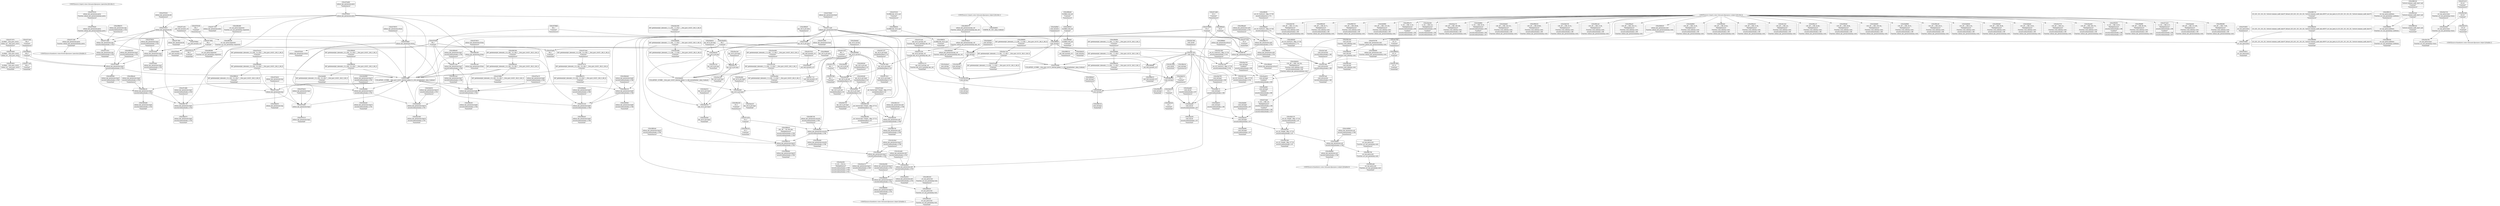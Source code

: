 digraph {
	CE0x3f8a2b0 [shape=record,shape=Mrecord,label="{CE0x3f8a2b0|selinux_key_permission:if.then}"]
	CE0x3f7a320 [shape=record,shape=Mrecord,label="{CE0x3f7a320|i32_5|*Constant*}"]
	"CONST[source:1(input),value:2(dynamic)][purpose:{object}][SrcIdx:1]"
	CE0x3fa7970 [shape=record,shape=Mrecord,label="{CE0x3fa7970|128:_i8*,_:_CRE_0,4_|*MultipleSource*|Function::cred_sid&Arg::cred::|security/selinux/hooks.c,196|Function::selinux_key_permission&Arg::cred::}"]
	CE0x3faa440 [shape=record,shape=Mrecord,label="{CE0x3faa440|128:_i8*,_:_CRE_168,176_|*MultipleSource*|Function::cred_sid&Arg::cred::|security/selinux/hooks.c,196|Function::selinux_key_permission&Arg::cred::}"]
	CE0x3f85090 [shape=record,shape=Mrecord,label="{CE0x3f85090|selinux_key_permission:tmp3|security/selinux/hooks.c,5783|*SummSink*}"]
	CE0x3f7bd90 [shape=record,shape=Mrecord,label="{CE0x3f7bd90|selinux_key_permission:entry|*SummSource*}"]
	CE0x3face20 [shape=record,shape=Mrecord,label="{CE0x3face20|key_ref_to_ptr:tmp2|*SummSink*}"]
	CE0x3f7c6a0 [shape=record,shape=Mrecord,label="{CE0x3f7c6a0|_ret_%struct.key*_%tmp5,_!dbg_!27715|include/linux/key.h,116|*SummSource*}"]
	CE0x3fc7710 [shape=record,shape=Mrecord,label="{CE0x3fc7710|_call_void_mcount()_#3|*SummSink*}"]
	CE0x3fabe30 [shape=record,shape=Mrecord,label="{CE0x3fabe30|key_ref_to_ptr:tmp}"]
	CE0x3fa06f0 [shape=record,shape=Mrecord,label="{CE0x3fa06f0|i64*_getelementptr_inbounds_(_6_x_i64_,_6_x_i64_*___llvm_gcov_ctr421,_i64_0,_i64_5)|*Constant*|*SummSink*}"]
	CE0x3f9e3c0 [shape=record,shape=Mrecord,label="{CE0x3f9e3c0|cred_sid:tmp2|*SummSource*}"]
	CE0x3fb0b90 [shape=record,shape=Mrecord,label="{CE0x3fb0b90|selinux_key_permission:cred|Function::selinux_key_permission&Arg::cred::|*SummSink*}"]
	CE0x3f98e80 [shape=record,shape=Mrecord,label="{CE0x3f98e80|key_ref_to_ptr:entry|*SummSink*}"]
	CE0x3f93f30 [shape=record,shape=Mrecord,label="{CE0x3f93f30|4:_i32,_:_CRE_16,20_|*MultipleSource*|security/selinux/hooks.c,196|*LoadInst*|security/selinux/hooks.c,196|security/selinux/hooks.c,197}"]
	CE0x3f79be0 [shape=record,shape=Mrecord,label="{CE0x3f79be0|selinux_key_permission:tmp3|security/selinux/hooks.c,5783}"]
	CE0x3f9f8e0 [shape=record,shape=Mrecord,label="{CE0x3f9f8e0|selinux_key_permission:retval.0|*SummSource*}"]
	CE0x3f713a0 [shape=record,shape=Mrecord,label="{CE0x3f713a0|selinux_key_permission:tmp7|security/selinux/hooks.c,5784}"]
	CE0x3fc7a70 [shape=record,shape=Mrecord,label="{CE0x3fc7a70|key_ref_to_ptr:tmp4|include/linux/key.h,116|*SummSource*}"]
	CE0x3fad3b0 [shape=record,shape=Mrecord,label="{CE0x3fad3b0|key_ref_to_ptr:tmp3|*SummSink*}"]
	CE0x3f7fc30 [shape=record,shape=Mrecord,label="{CE0x3f7fc30|GLOBAL:key_ref_to_ptr|*Constant*|*SummSource*}"]
	CE0x3fa76e0 [shape=record,shape=Mrecord,label="{CE0x3fa76e0|cred_sid:bb|*SummSink*}"]
	CE0x3fa6d90 [shape=record,shape=Mrecord,label="{CE0x3fa6d90|cred_sid:tmp6|security/selinux/hooks.c,197|*SummSink*}"]
	CE0x3f7f050 [shape=record,shape=Mrecord,label="{CE0x3f7f050|selinux_key_permission:entry}"]
	CE0x3fa7560 [shape=record,shape=Mrecord,label="{CE0x3fa7560|cred_sid:bb|*SummSource*}"]
	CE0x3f714d0 [shape=record,shape=Mrecord,label="{CE0x3f714d0|selinux_key_permission:cmp|security/selinux/hooks.c,5783}"]
	CE0x3f939b0 [shape=record,shape=Mrecord,label="{CE0x3f939b0|key_ref_to_ptr:bb}"]
	CE0x3f9d8f0 [shape=record,shape=Mrecord,label="{CE0x3f9d8f0|128:_i8*,_:_CRE_96,104_|*MultipleSource*|Function::cred_sid&Arg::cred::|security/selinux/hooks.c,196|Function::selinux_key_permission&Arg::cred::}"]
	CE0x3f95740 [shape=record,shape=Mrecord,label="{CE0x3f95740|selinux_key_permission:security|security/selinux/hooks.c,5789|*SummSource*}"]
	CE0x3fc7c20 [shape=record,shape=Mrecord,label="{CE0x3fc7c20|i64_-2|*Constant*}"]
	CE0x3fa6bf0 [shape=record,shape=Mrecord,label="{CE0x3fa6bf0|cred_sid:tmp6|security/selinux/hooks.c,197|*SummSource*}"]
	CE0x3f9f080 [shape=record,shape=Mrecord,label="{CE0x3f9f080|avc_has_perm:auditdata|Function::avc_has_perm&Arg::auditdata::}"]
	CE0x3f830e0 [shape=record,shape=Mrecord,label="{CE0x3f830e0|selinux_key_permission:key_ref|Function::selinux_key_permission&Arg::key_ref::|*SummSink*}"]
	CE0x3f9fa80 [shape=record,shape=Mrecord,label="{CE0x3f9fa80|selinux_key_permission:retval.0|*SummSink*}"]
	CE0x3f98cf0 [shape=record,shape=Mrecord,label="{CE0x3f98cf0|key_ref_to_ptr:entry|*SummSource*}"]
	CE0x3fa4360 [shape=record,shape=Mrecord,label="{CE0x3fa4360|selinux_key_permission:tmp12|security/selinux/hooks.c,5791|*SummSource*}"]
	CE0x3fc8b00 [shape=record,shape=Mrecord,label="{CE0x3fc8b00|VOIDTB_TE:_CE2:_elem_0:default:}"]
	CE0x3f83b00 [shape=record,shape=Mrecord,label="{CE0x3f83b00|i64*_getelementptr_inbounds_(_6_x_i64_,_6_x_i64_*___llvm_gcov_ctr421,_i64_0,_i64_0)|*Constant*}"]
	CE0x3f89dd0 [shape=record,shape=Mrecord,label="{CE0x3f89dd0|GLOBAL:cred_sid|*Constant*|*SummSink*}"]
	CE0x3fa3340 [shape=record,shape=Mrecord,label="{CE0x3fa3340|i16_43|*Constant*}"]
	CE0x3f7fd90 [shape=record,shape=Mrecord,label="{CE0x3f7fd90|key_ref_to_ptr:entry}"]
	CE0x3f84c30 [shape=record,shape=Mrecord,label="{CE0x3f84c30|selinux_key_permission:tmp4|security/selinux/hooks.c,5783}"]
	CE0x3fad310 [shape=record,shape=Mrecord,label="{CE0x3fad310|key_ref_to_ptr:tmp3|*SummSource*}"]
	CE0x3faa9b0 [shape=record,shape=Mrecord,label="{CE0x3faa9b0|cred_sid:tmp4|*LoadInst*|security/selinux/hooks.c,196|*SummSink*}"]
	CE0x3f969d0 [shape=record,shape=Mrecord,label="{CE0x3f969d0|_call_void_mcount()_#3}"]
	CE0x3f795b0 [shape=record,shape=Mrecord,label="{CE0x3f795b0|selinux_key_permission:tmp2|security/selinux/hooks.c,5783}"]
	CE0x3f76420 [shape=record,shape=Mrecord,label="{CE0x3f76420|selinux_key_permission:tmp|*SummSource*}"]
	CE0x5c9f020 [shape=record,shape=Mrecord,label="{CE0x5c9f020|GLOBAL:cred_sid|*Constant*}"]
	CE0x3fa4fc0 [shape=record,shape=Mrecord,label="{CE0x3fa4fc0|cred_sid:tmp1}"]
	CE0x3fa92f0 [shape=record,shape=Mrecord,label="{CE0x3fa92f0|cred_sid:tmp1|*SummSink*}"]
	CE0x3f7d830 [shape=record,shape=Mrecord,label="{CE0x3f7d830|avc_has_perm:entry|*SummSource*}"]
	CE0x386e150 [shape=record,shape=Mrecord,label="{CE0x386e150|selinux_key_permission:tmp8|security/selinux/hooks.c,5786}"]
	"CONST[source:0(mediator),value:2(dynamic)][purpose:{subject}][SnkIdx:0]"
	CE0x3fc7610 [shape=record,shape=Mrecord,label="{CE0x3fc7610|_call_void_mcount()_#3|*SummSource*}"]
	CE0x3fa42f0 [shape=record,shape=Mrecord,label="{CE0x3fa42f0|0:_i32,_:_CR_0,4_|*MultipleSource*|security/selinux/hooks.c,5789|security/selinux/hooks.c,5789|security/selinux/hooks.c,5791}"]
	CE0x3f79b30 [shape=record,shape=Mrecord,label="{CE0x3f79b30|selinux_key_permission:perm|Function::selinux_key_permission&Arg::perm::}"]
	CE0x3f77310 [shape=record,shape=Mrecord,label="{CE0x3f77310|selinux_key_permission:entry|*SummSink*}"]
	CE0x3f79d10 [shape=record,shape=Mrecord,label="{CE0x3f79d10|selinux_key_permission:key_ref|Function::selinux_key_permission&Arg::key_ref::}"]
	CE0x3f7cec0 [shape=record,shape=Mrecord,label="{CE0x3f7cec0|4:_i32,_:_CRE_8,12_|*MultipleSource*|security/selinux/hooks.c,196|*LoadInst*|security/selinux/hooks.c,196|security/selinux/hooks.c,197}"]
	CE0x3faa0a0 [shape=record,shape=Mrecord,label="{CE0x3faa0a0|128:_i8*,_:_CRE_152,160_|*MultipleSource*|Function::cred_sid&Arg::cred::|security/selinux/hooks.c,196|Function::selinux_key_permission&Arg::cred::}"]
	CE0x3f71e50 [shape=record,shape=Mrecord,label="{CE0x3f71e50|_call_void_mcount()_#3|*SummSource*}"]
	CE0x3f71ad0 [shape=record,shape=Mrecord,label="{CE0x3f71ad0|selinux_key_permission:if.end}"]
	CE0x3fa3750 [shape=record,shape=Mrecord,label="{CE0x3fa3750|avc_has_perm:tclass|Function::avc_has_perm&Arg::tclass::|*SummSource*}"]
	CE0x3fc7e30 [shape=record,shape=Mrecord,label="{CE0x3fc7e30|i64_-2|*Constant*|*SummSource*}"]
	CE0x3fa14b0 [shape=record,shape=Mrecord,label="{CE0x3fa14b0|_ret_i32_%retval.0,_!dbg_!27729|security/selinux/hooks.c,5792|*SummSource*}"]
	CE0x3f79240 [shape=record,shape=Mrecord,label="{CE0x3f79240|selinux_key_permission:return|*SummSink*}"]
	CE0x3f9d380 [shape=record,shape=Mrecord,label="{CE0x3f9d380|128:_i8*,_:_CRE_72,80_|*MultipleSource*|Function::cred_sid&Arg::cred::|security/selinux/hooks.c,196|Function::selinux_key_permission&Arg::cred::}"]
	CE0x3f7a170 [shape=record,shape=Mrecord,label="{CE0x3f7a170|key_ref_to_ptr:key_ref|Function::key_ref_to_ptr&Arg::key_ref::|*SummSink*}"]
	CE0x3f71630 [shape=record,shape=Mrecord,label="{CE0x3f71630|selinux_key_permission:tmp}"]
	CE0x3f80750 [shape=record,shape=Mrecord,label="{CE0x3f80750|i32_(i32,_i32,_i16,_i32,_%struct.common_audit_data*)*_bitcast_(i32_(i32,_i32,_i16,_i32,_%struct.common_audit_data.495*)*_avc_has_perm_to_i32_(i32,_i32,_i16,_i32,_%struct.common_audit_data*)*)|*Constant*|*SummSource*}"]
	CE0x3f78e20 [shape=record,shape=Mrecord,label="{CE0x3f78e20|selinux_key_permission:tmp1|*SummSource*}"]
	CE0x3f83070 [shape=record,shape=Mrecord,label="{CE0x3f83070|selinux_key_permission:key_ref|Function::selinux_key_permission&Arg::key_ref::|*SummSource*}"]
	CE0x3f79190 [shape=record,shape=Mrecord,label="{CE0x3f79190|i64_2|*Constant*|*SummSource*}"]
	CE0x3fac9b0 [shape=record,shape=Mrecord,label="{CE0x3fac9b0|i64*_getelementptr_inbounds_(_2_x_i64_,_2_x_i64_*___llvm_gcov_ctr422,_i64_0,_i64_1)|*Constant*|*SummSink*}"]
	CE0x3f7ee20 [shape=record,shape=Mrecord,label="{CE0x3f7ee20|i64*_getelementptr_inbounds_(_6_x_i64_,_6_x_i64_*___llvm_gcov_ctr421,_i64_0,_i64_0)|*Constant*|*SummSource*}"]
	CE0x3f72060 [shape=record,shape=Mrecord,label="{CE0x3f72060|selinux_key_permission:if.end|*SummSink*}"]
	CE0x3fa17a0 [shape=record,shape=Mrecord,label="{CE0x3fa17a0|i64*_getelementptr_inbounds_(_2_x_i64_,_2_x_i64_*___llvm_gcov_ctr131,_i64_0,_i64_0)|*Constant*}"]
	CE0x3fa6a50 [shape=record,shape=Mrecord,label="{CE0x3fa6a50|cred_sid:tmp6|security/selinux/hooks.c,197}"]
	CE0x3facd40 [shape=record,shape=Mrecord,label="{CE0x3facd40|key_ref_to_ptr:tmp2}"]
	CE0x3f861b0 [shape=record,shape=Mrecord,label="{CE0x3f861b0|%struct.common_audit_data*_null|*Constant*|*SummSink*}"]
	CE0x3f78c10 [shape=record,shape=Mrecord,label="{CE0x3f78c10|selinux_key_permission:bb}"]
	CE0x3faf9e0 [shape=record,shape=Mrecord,label="{CE0x3faf9e0|cred_sid:entry|*SummSource*}"]
	CE0x3f76dc0 [shape=record,shape=Mrecord,label="{CE0x3f76dc0|_call_void_mcount()_#3|*SummSink*}"]
	CE0x3f98f20 [shape=record,shape=Mrecord,label="{CE0x3f98f20|GLOBAL:key_ref_to_ptr|*Constant*|*SummSink*}"]
	CE0x3fa0960 [shape=record,shape=Mrecord,label="{CE0x3fa0960|selinux_key_permission:tmp13|security/selinux/hooks.c,5792}"]
	CE0x3fafa50 [shape=record,shape=Mrecord,label="{CE0x3fafa50|cred_sid:entry|*SummSink*}"]
	CE0x3f95f80 [shape=record,shape=Mrecord,label="{CE0x3f95f80|cred_sid:tmp3}"]
	"CONST[source:0(mediator),value:0(static)][purpose:{operation}][SnkIdx:3]"
	CE0x3f781c0 [shape=record,shape=Mrecord,label="{CE0x3f781c0|i64_2|*Constant*|*SummSink*}"]
	CE0x3f82e50 [shape=record,shape=Mrecord,label="{CE0x3f82e50|avc_has_perm:tsid|Function::avc_has_perm&Arg::tsid::|*SummSink*}"]
	CE0x3fa37f0 [shape=record,shape=Mrecord,label="{CE0x3fa37f0|avc_has_perm:tclass|Function::avc_has_perm&Arg::tclass::|*SummSink*}"]
	CE0x3fa4ba0 [shape=record,shape=Mrecord,label="{CE0x3fa4ba0|cred_sid:tmp|*SummSource*}"]
	CE0x3fa8ef0 [shape=record,shape=Mrecord,label="{CE0x3fa8ef0|cred_sid:tmp1|*SummSource*}"]
	CE0x3fa9760 [shape=record,shape=Mrecord,label="{CE0x3fa9760|128:_i8*,_:_CRE_112,120_|*MultipleSource*|Function::cred_sid&Arg::cred::|security/selinux/hooks.c,196|Function::selinux_key_permission&Arg::cred::}"]
	CE0x3fac800 [shape=record,shape=Mrecord,label="{CE0x3fac800|i64*_getelementptr_inbounds_(_2_x_i64_,_2_x_i64_*___llvm_gcov_ctr422,_i64_0,_i64_1)|*Constant*|*SummSource*}"]
	CE0x5c9f090 [shape=record,shape=Mrecord,label="{CE0x5c9f090|selinux_key_permission:call|security/selinux/hooks.c,5786|*SummSource*}"]
	CE0x3f9e350 [shape=record,shape=Mrecord,label="{CE0x3f9e350|cred_sid:tmp2}"]
	CE0x3f7d4a0 [shape=record,shape=Mrecord,label="{CE0x3f7d4a0|avc_has_perm:entry}"]
	CE0x3fa39a0 [shape=record,shape=Mrecord,label="{CE0x3fa39a0|selinux_key_permission:tmp11|security/selinux/hooks.c,5789|*SummSource*}"]
	CE0x3fa1440 [shape=record,shape=Mrecord,label="{CE0x3fa1440|_ret_i32_%retval.0,_!dbg_!27729|security/selinux/hooks.c,5792}"]
	CE0x3f9d1b0 [shape=record,shape=Mrecord,label="{CE0x3f9d1b0|128:_i8*,_:_CRE_64,72_|*MultipleSource*|Function::cred_sid&Arg::cred::|security/selinux/hooks.c,196|Function::selinux_key_permission&Arg::cred::}"]
	CE0x3fab3a0 [shape=record,shape=Mrecord,label="{CE0x3fab3a0|i32_1|*Constant*|*SummSink*}"]
	CE0x3fb5360 [shape=record,shape=Mrecord,label="{CE0x3fb5360|_ret_i32_%tmp6,_!dbg_!27716|security/selinux/hooks.c,197|*SummSink*}"]
	CE0x3f7ae90 [shape=record,shape=Mrecord,label="{CE0x3f7ae90|i64*_getelementptr_inbounds_(_2_x_i64_,_2_x_i64_*___llvm_gcov_ctr131,_i64_0,_i64_0)|*Constant*|*SummSink*}"]
	"CONST[source:0(mediator),value:2(dynamic)][purpose:{object}][SnkIdx:2]"
	CE0x3f7cda0 [shape=record,shape=Mrecord,label="{CE0x3f7cda0|4:_i32,_:_CRE_4,8_|*MultipleSource*|security/selinux/hooks.c,196|*LoadInst*|security/selinux/hooks.c,196|security/selinux/hooks.c,197}"]
	CE0x3f7c5a0 [shape=record,shape=Mrecord,label="{CE0x3f7c5a0|key_ref_to_ptr:key_ref|Function::key_ref_to_ptr&Arg::key_ref::|*SummSource*}"]
	CE0x3f7bce0 [shape=record,shape=Mrecord,label="{CE0x3f7bce0|selinux_key_permission:tmp1}"]
	CE0x5483e80 [shape=record,shape=Mrecord,label="{CE0x5483e80|selinux_key_permission:tmp4|security/selinux/hooks.c,5783|*SummSink*}"]
	CE0x3f985c0 [shape=record,shape=Mrecord,label="{CE0x3f985c0|i64*_getelementptr_inbounds_(_6_x_i64_,_6_x_i64_*___llvm_gcov_ctr421,_i64_0,_i64_0)|*Constant*|*SummSink*}"]
	CE0x3fb1da0 [shape=record,shape=Mrecord,label="{CE0x3fb1da0|cred_sid:cred|Function::cred_sid&Arg::cred::|*SummSink*}"]
	CE0x3f716e0 [shape=record,shape=Mrecord,label="{CE0x3f716e0|i64_0|*Constant*|*SummSource*}"]
	CE0x3f89f20 [shape=record,shape=Mrecord,label="{CE0x3f89f20|cred_sid:entry}"]
	CE0x3f82590 [shape=record,shape=Mrecord,label="{CE0x3f82590|i64*_getelementptr_inbounds_(_6_x_i64_,_6_x_i64_*___llvm_gcov_ctr421,_i64_0,_i64_3)|*Constant*|*SummSource*}"]
	CE0x3fa90b0 [shape=record,shape=Mrecord,label="{CE0x3fa90b0|i64*_getelementptr_inbounds_(_2_x_i64_,_2_x_i64_*___llvm_gcov_ctr131,_i64_0,_i64_1)|*Constant*}"]
	CE0x3f9f780 [shape=record,shape=Mrecord,label="{CE0x3f9f780|selinux_key_permission:retval.0}"]
	CE0x5ef0940 [shape=record,shape=Mrecord,label="{CE0x5ef0940|selinux_key_permission:tmp8|security/selinux/hooks.c,5786|*SummSink*}"]
	CE0x3f941f0 [shape=record,shape=Mrecord,label="{CE0x3f941f0|selinux_key_permission:tmp6|security/selinux/hooks.c,5784|*SummSink*}"]
	CE0x3fac1e0 [shape=record,shape=Mrecord,label="{CE0x3fac1e0|key_ref_to_ptr:tmp|*SummSink*}"]
	CE0x3fa9b30 [shape=record,shape=Mrecord,label="{CE0x3fa9b30|128:_i8*,_:_CRE_128,136_|*MultipleSource*|Function::cred_sid&Arg::cred::|security/selinux/hooks.c,196|Function::selinux_key_permission&Arg::cred::}"]
	CE0x3f77f00 [shape=record,shape=Mrecord,label="{CE0x3f77f00|selinux_key_permission:bb|*SummSink*}"]
	CE0x3f9d720 [shape=record,shape=Mrecord,label="{CE0x3f9d720|128:_i8*,_:_CRE_88,89_|*MultipleSource*|Function::cred_sid&Arg::cred::|security/selinux/hooks.c,196|Function::selinux_key_permission&Arg::cred::}"]
	CE0x5c9efb0 [shape=record,shape=Mrecord,label="{CE0x5c9efb0|selinux_key_permission:call|security/selinux/hooks.c,5786}"]
	CE0x3f9df40 [shape=record,shape=Mrecord,label="{CE0x3f9df40|i64*_getelementptr_inbounds_(_2_x_i64_,_2_x_i64_*___llvm_gcov_ctr131,_i64_0,_i64_1)|*Constant*|*SummSource*}"]
	CE0x3f9f2f0 [shape=record,shape=Mrecord,label="{CE0x3f9f2f0|_ret_i32_%retval.0,_!dbg_!27728|security/selinux/avc.c,775|*SummSource*}"]
	CE0x3f78690 [shape=record,shape=Mrecord,label="{CE0x3f78690|i32_0|*Constant*}"]
	CE0x3fa9960 [shape=record,shape=Mrecord,label="{CE0x3fa9960|128:_i8*,_:_CRE_120,128_|*MultipleSource*|Function::cred_sid&Arg::cred::|security/selinux/hooks.c,196|Function::selinux_key_permission&Arg::cred::}"]
	CE0x3f806b0 [shape=record,shape=Mrecord,label="{CE0x3f806b0|selinux_key_permission:tmp10|security/selinux/hooks.c,5789|*SummSink*}"]
	CE0x3f86d70 [shape=record,shape=Mrecord,label="{CE0x3f86d70|selinux_key_permission:cmp|security/selinux/hooks.c,5783|*SummSource*}"]
	CE0x3f93c70 [shape=record,shape=Mrecord,label="{CE0x3f93c70|4:_i32,_:_CRE_12,16_|*MultipleSource*|security/selinux/hooks.c,196|*LoadInst*|security/selinux/hooks.c,196|security/selinux/hooks.c,197}"]
	CE0x3f85020 [shape=record,shape=Mrecord,label="{CE0x3f85020|selinux_key_permission:tmp3|security/selinux/hooks.c,5783|*SummSource*}"]
	CE0x3fa7900 [shape=record,shape=Mrecord,label="{CE0x3fa7900|i32_22|*Constant*|*SummSource*}"]
	CE0x3f86300 [shape=record,shape=Mrecord,label="{CE0x3f86300|avc_has_perm:auditdata|Function::avc_has_perm&Arg::auditdata::|*SummSink*}"]
	CE0x3fab500 [shape=record,shape=Mrecord,label="{CE0x3fab500|4:_i32,_:_CRE_0,4_|*MultipleSource*|security/selinux/hooks.c,196|*LoadInst*|security/selinux/hooks.c,196|security/selinux/hooks.c,197}"]
	CE0x3faa7e0 [shape=record,shape=Mrecord,label="{CE0x3faa7e0|cred_sid:tmp4|*LoadInst*|security/selinux/hooks.c,196|*SummSource*}"]
	CE0x3fa3a70 [shape=record,shape=Mrecord,label="{CE0x3fa3a70|selinux_key_permission:tmp11|security/selinux/hooks.c,5789|*SummSink*}"]
	CE0x3f7ba70 [shape=record,shape=Mrecord,label="{CE0x3f7ba70|selinux_key_permission:tmp6|security/selinux/hooks.c,5784|*SummSource*}"]
	"CONST[source:0(mediator),value:2(dynamic)][purpose:{object}][SnkIdx:1]"
	CE0x3f78f80 [shape=record,shape=Mrecord,label="{CE0x3f78f80|COLLAPSED:_GCMRE___llvm_gcov_ctr421_internal_global_6_x_i64_zeroinitializer:_elem_0:default:}"]
	CE0x3f9e050 [shape=record,shape=Mrecord,label="{CE0x3f9e050|i64*_getelementptr_inbounds_(_2_x_i64_,_2_x_i64_*___llvm_gcov_ctr131,_i64_0,_i64_1)|*Constant*|*SummSink*}"]
	CE0x3f86140 [shape=record,shape=Mrecord,label="{CE0x3f86140|%struct.common_audit_data*_null|*Constant*|*SummSource*}"]
	CE0x3f964e0 [shape=record,shape=Mrecord,label="{CE0x3f964e0|i32_0|*Constant*}"]
	CE0x3faa270 [shape=record,shape=Mrecord,label="{CE0x3faa270|128:_i8*,_:_CRE_160,168_|*MultipleSource*|Function::cred_sid&Arg::cred::|security/selinux/hooks.c,196|Function::selinux_key_permission&Arg::cred::}"]
	CE0x3fa8170 [shape=record,shape=Mrecord,label="{CE0x3fa8170|cred_sid:tmp5|security/selinux/hooks.c,196}"]
	"CONST[source:1(input),value:2(dynamic)][purpose:{subject}][SrcIdx:3]"
	CE0x3fa4050 [shape=record,shape=Mrecord,label="{CE0x3fa4050|selinux_key_permission:sid2|security/selinux/hooks.c,5791|*SummSink*}"]
	CE0x3faa610 [shape=record,shape=Mrecord,label="{CE0x3faa610|cred_sid:tmp4|*LoadInst*|security/selinux/hooks.c,196}"]
	CE0x3fa7ba0 [shape=record,shape=Mrecord,label="{CE0x3fa7ba0|cred_sid:security|security/selinux/hooks.c,196|*SummSink*}"]
	CE0x3fc82e0 [shape=record,shape=Mrecord,label="{CE0x3fc82e0|key_ref_to_ptr:and|include/linux/key.h,116|*SummSource*}"]
	CE0x3fa15e0 [shape=record,shape=Mrecord,label="{CE0x3fa15e0|_ret_i32_%retval.0,_!dbg_!27729|security/selinux/hooks.c,5792|*SummSink*}"]
	CE0x3fa09d0 [shape=record,shape=Mrecord,label="{CE0x3fa09d0|selinux_key_permission:tmp13|security/selinux/hooks.c,5792|*SummSource*}"]
	CE0x3f842e0 [shape=record,shape=Mrecord,label="{CE0x3f842e0|i64*_getelementptr_inbounds_(_6_x_i64_,_6_x_i64_*___llvm_gcov_ctr421,_i64_0,_i64_3)|*Constant*}"]
	CE0x3fa0f10 [shape=record,shape=Mrecord,label="{CE0x3fa0f10|selinux_key_permission:tmp14|security/selinux/hooks.c,5792|*SummSource*}"]
	CE0x3f831a0 [shape=record,shape=Mrecord,label="{CE0x3f831a0|_ret_%struct.key*_%tmp5,_!dbg_!27715|include/linux/key.h,116}"]
	CE0x3f8bad0 [shape=record,shape=Mrecord,label="{CE0x3f8bad0|selinux_key_permission:call3|security/selinux/hooks.c,5791|*SummSource*}"]
	CE0x3f799d0 [shape=record,shape=Mrecord,label="{CE0x3f799d0|i64_1|*Constant*|*SummSource*}"]
	CE0x53512c0 [shape=record,shape=Mrecord,label="{CE0x53512c0|selinux_key_permission:tmp9|security/selinux/hooks.c,5786}"]
	CE0x3f805e0 [shape=record,shape=Mrecord,label="{CE0x3f805e0|selinux_key_permission:tmp10|security/selinux/hooks.c,5789|*SummSource*}"]
	CE0x3fb0c00 [shape=record,shape=Mrecord,label="{CE0x3fb0c00|cred_sid:cred|Function::cred_sid&Arg::cred::}"]
	CE0x3fc7b10 [shape=record,shape=Mrecord,label="{CE0x3fc7b10|key_ref_to_ptr:tmp4|include/linux/key.h,116|*SummSink*}"]
	CE0x3fc8240 [shape=record,shape=Mrecord,label="{CE0x3fc8240|key_ref_to_ptr:and|include/linux/key.h,116}"]
	CE0x3fa68b0 [shape=record,shape=Mrecord,label="{CE0x3fa68b0|4:_i32,_:_CRE_20,24_|*MultipleSource*|security/selinux/hooks.c,196|*LoadInst*|security/selinux/hooks.c,196|security/selinux/hooks.c,197}"]
	CE0x3fa3e80 [shape=record,shape=Mrecord,label="{CE0x3fa3e80|selinux_key_permission:sid2|security/selinux/hooks.c,5791|*SummSource*}"]
	CE0x3f82d20 [shape=record,shape=Mrecord,label="{CE0x3f82d20|avc_has_perm:tsid|Function::avc_has_perm&Arg::tsid::|*SummSource*}"]
	CE0x3fa9ed0 [shape=record,shape=Mrecord,label="{CE0x3fa9ed0|128:_i8*,_:_CRE_144,152_|*MultipleSource*|Function::cred_sid&Arg::cred::|security/selinux/hooks.c,196|Function::selinux_key_permission&Arg::cred::}"]
	CE0x3fa10d0 [shape=record,shape=Mrecord,label="{CE0x3fa10d0|selinux_key_permission:tmp14|security/selinux/hooks.c,5792|*SummSink*}"]
	CE0x3f94be0 [shape=record,shape=Mrecord,label="{CE0x3f94be0|selinux_key_permission:tmp9|security/selinux/hooks.c,5786|*SummSource*}"]
	CE0x386e0e0 [shape=record,shape=Mrecord,label="{CE0x386e0e0|selinux_key_permission:tmp8|security/selinux/hooks.c,5786|*SummSource*}"]
	CE0x3f9bce0 [shape=record,shape=Mrecord,label="{CE0x3f9bce0|selinux_key_permission:tmp4|security/selinux/hooks.c,5783|*SummSource*}"]
	CE0x3fa4f50 [shape=record,shape=Mrecord,label="{CE0x3fa4f50|i64_1|*Constant*}"]
	CE0x3f9d550 [shape=record,shape=Mrecord,label="{CE0x3f9d550|128:_i8*,_:_CRE_80,88_|*MultipleSource*|Function::cred_sid&Arg::cred::|security/selinux/hooks.c,196|Function::selinux_key_permission&Arg::cred::}"]
	CE0x3fa8700 [shape=record,shape=Mrecord,label="{CE0x3fa8700|128:_i8*,_:_CRE_20,24_|*MultipleSource*|Function::cred_sid&Arg::cred::|security/selinux/hooks.c,196|Function::selinux_key_permission&Arg::cred::}"]
	CE0x3f9f540 [shape=record,shape=Mrecord,label="{CE0x3f9f540|i64*_getelementptr_inbounds_(_6_x_i64_,_6_x_i64_*___llvm_gcov_ctr421,_i64_0,_i64_5)|*Constant*}"]
	CE0x3f9eee0 [shape=record,shape=Mrecord,label="{CE0x3f9eee0|_ret_i32_%retval.0,_!dbg_!27728|security/selinux/avc.c,775}"]
	CE0x3f8a920 [shape=record,shape=Mrecord,label="{CE0x3f8a920|selinux_key_permission:tmp|*SummSink*}"]
	CE0x3f8bd30 [shape=record,shape=Mrecord,label="{CE0x3f8bd30|i32_(i32,_i32,_i16,_i32,_%struct.common_audit_data*)*_bitcast_(i32_(i32,_i32,_i16,_i32,_%struct.common_audit_data.495*)*_avc_has_perm_to_i32_(i32,_i32,_i16,_i32,_%struct.common_audit_data*)*)|*Constant*}"]
	CE0x3f82a60 [shape=record,shape=Mrecord,label="{CE0x3f82a60|avc_has_perm:ssid|Function::avc_has_perm&Arg::ssid::|*SummSink*}"]
	CE0x3fa5460 [shape=record,shape=Mrecord,label="{CE0x3fa5460|i64*_getelementptr_inbounds_(_2_x_i64_,_2_x_i64_*___llvm_gcov_ctr422,_i64_0,_i64_0)|*Constant*|*SummSink*}"]
	CE0x3fac2e0 [shape=record,shape=Mrecord,label="{CE0x3fac2e0|key_ref_to_ptr:tmp1|*SummSource*}"]
	CE0x3f9aef0 [shape=record,shape=Mrecord,label="{CE0x3f9aef0|selinux_key_permission:tmp11|security/selinux/hooks.c,5789}"]
	CE0x3f9c5a0 [shape=record,shape=Mrecord,label="{CE0x3f9c5a0|128:_i8*,_:_CRE_32,36_|*MultipleSource*|Function::cred_sid&Arg::cred::|security/selinux/hooks.c,196|Function::selinux_key_permission&Arg::cred::}"]
	"CONST[source:1(input),value:2(dynamic)][purpose:{operation}][SrcIdx:2]"
	CE0x3f71580 [shape=record,shape=Mrecord,label="{CE0x3f71580|selinux_key_permission:perm|Function::selinux_key_permission&Arg::perm::|*SummSink*}"]
	CE0x3f983c0 [shape=record,shape=Mrecord,label="{CE0x3f983c0|200:_i8*,_:_CR_200,208_|*MultipleSource*|security/selinux/hooks.c,5788|security/selinux/hooks.c,5789}"]
	CE0x3fb0b20 [shape=record,shape=Mrecord,label="{CE0x3fb0b20|selinux_key_permission:cred|Function::selinux_key_permission&Arg::cred::|*SummSource*}"]
	CE0x3fad4c0 [shape=record,shape=Mrecord,label="{CE0x3fad4c0|_call_void_mcount()_#3}"]
	CE0x3f76f20 [shape=record,shape=Mrecord,label="{CE0x3f76f20|GLOBAL:__llvm_gcov_ctr421|Global_var:__llvm_gcov_ctr421|*SummSink*}"]
	CE0x3f8b890 [shape=record,shape=Mrecord,label="{CE0x3f8b890|selinux_key_permission:tmp12|security/selinux/hooks.c,5791|*SummSink*}"]
	CE0x3fa5300 [shape=record,shape=Mrecord,label="{CE0x3fa5300|i64*_getelementptr_inbounds_(_2_x_i64_,_2_x_i64_*___llvm_gcov_ctr422,_i64_0,_i64_0)|*Constant*|*SummSource*}"]
	CE0x3fad130 [shape=record,shape=Mrecord,label="{CE0x3fad130|key_ref_to_ptr:tmp3}"]
	CE0x3f80510 [shape=record,shape=Mrecord,label="{CE0x3f80510|selinux_key_permission:tmp10|security/selinux/hooks.c,5789}"]
	CE0x3fab1a0 [shape=record,shape=Mrecord,label="{CE0x3fab1a0|i32_1|*Constant*}"]
	CE0x3f9e430 [shape=record,shape=Mrecord,label="{CE0x3f9e430|cred_sid:tmp2|*SummSink*}"]
	CE0x3fb2fa0 [shape=record,shape=Mrecord,label="{CE0x3fb2fa0|_ret_i32_%tmp6,_!dbg_!27716|security/selinux/hooks.c,197}"]
	CE0x3f78a00 [shape=record,shape=Mrecord,label="{CE0x3f78a00|GLOBAL:__llvm_gcov_ctr421|Global_var:__llvm_gcov_ctr421}"]
	CE0x3f9dac0 [shape=record,shape=Mrecord,label="{CE0x3f9dac0|128:_i8*,_:_CRE_104,112_|*MultipleSource*|Function::cred_sid&Arg::cred::|security/selinux/hooks.c,196|Function::selinux_key_permission&Arg::cred::}"]
	CE0x3f96150 [shape=record,shape=Mrecord,label="{CE0x3f96150|cred_sid:tmp3|*SummSink*}"]
	CE0x3f85d90 [shape=record,shape=Mrecord,label="{CE0x3f85d90|avc_has_perm:requested|Function::avc_has_perm&Arg::requested::|*SummSource*}"]
	CE0x3f735e0 [shape=record,shape=Mrecord,label="{CE0x3f735e0|i64*_getelementptr_inbounds_(_6_x_i64_,_6_x_i64_*___llvm_gcov_ctr421,_i64_0,_i64_4)|*Constant*|*SummSource*}"]
	CE0x3f8bc00 [shape=record,shape=Mrecord,label="{CE0x3f8bc00|selinux_key_permission:call3|security/selinux/hooks.c,5791|*SummSink*}"]
	CE0x3fa0a40 [shape=record,shape=Mrecord,label="{CE0x3fa0a40|selinux_key_permission:tmp13|security/selinux/hooks.c,5792|*SummSink*}"]
	CE0x3f8a560 [shape=record,shape=Mrecord,label="{CE0x3f8a560|_ret_%struct.key*_%tmp5,_!dbg_!27715|include/linux/key.h,116|*SummSink*}"]
	CE0x386e070 [shape=record,shape=Mrecord,label="{CE0x386e070|i64*_getelementptr_inbounds_(_6_x_i64_,_6_x_i64_*___llvm_gcov_ctr421,_i64_0,_i64_4)|*Constant*|*SummSink*}"]
	CE0x3fb1d30 [shape=record,shape=Mrecord,label="{CE0x3fb1d30|cred_sid:cred|Function::cred_sid&Arg::cred::|*SummSource*}"]
	CE0x3fa6eb0 [shape=record,shape=Mrecord,label="{CE0x3fa6eb0|key_ref_to_ptr:bb|*SummSource*}"]
	CE0x3fac350 [shape=record,shape=Mrecord,label="{CE0x3fac350|key_ref_to_ptr:tmp1|*SummSink*}"]
	CE0x3fa8800 [shape=record,shape=Mrecord,label="{CE0x3fa8800|128:_i8*,_:_CRE_24,28_|*MultipleSource*|Function::cred_sid&Arg::cred::|security/selinux/hooks.c,196|Function::selinux_key_permission&Arg::cred::}"]
	CE0x3f914a0 [shape=record,shape=Mrecord,label="{CE0x3f914a0|selinux_key_permission:tmp7|security/selinux/hooks.c,5784|*SummSink*}"]
	CE0x3fabea0 [shape=record,shape=Mrecord,label="{CE0x3fabea0|COLLAPSED:_GCMRE___llvm_gcov_ctr422_internal_global_2_x_i64_zeroinitializer:_elem_0:default:}"]
	CE0x3fac540 [shape=record,shape=Mrecord,label="{CE0x3fac540|i64*_getelementptr_inbounds_(_2_x_i64_,_2_x_i64_*___llvm_gcov_ctr422,_i64_0,_i64_1)|*Constant*}"]
	CE0x3f78530 [shape=record,shape=Mrecord,label="{CE0x3f78530|selinux_key_permission:bb|*SummSource*}"]
	CE0x3fa73a0 [shape=record,shape=Mrecord,label="{CE0x3fa73a0|cred_sid:bb}"]
	CE0x3f9f120 [shape=record,shape=Mrecord,label="{CE0x3f9f120|avc_has_perm:auditdata|Function::avc_has_perm&Arg::auditdata::|*SummSource*}"]
	CE0x3f9c8a0 [shape=record,shape=Mrecord,label="{CE0x3f9c8a0|128:_i8*,_:_CRE_40,44_|*MultipleSource*|Function::cred_sid&Arg::cred::|security/selinux/hooks.c,196|Function::selinux_key_permission&Arg::cred::}"]
	CE0x3fa3470 [shape=record,shape=Mrecord,label="{CE0x3fa3470|i16_43|*Constant*|*SummSink*}"]
	CE0x3f9ce10 [shape=record,shape=Mrecord,label="{CE0x3f9ce10|128:_i8*,_:_CRE_52,56_|*MultipleSource*|Function::cred_sid&Arg::cred::|security/selinux/hooks.c,196|Function::selinux_key_permission&Arg::cred::}"]
	CE0x3faaae0 [shape=record,shape=Mrecord,label="{CE0x3faaae0|cred_sid:sid|security/selinux/hooks.c,197}"]
	CE0x3f7db10 [shape=record,shape=Mrecord,label="{CE0x3f7db10|avc_has_perm:entry|*SummSink*}"]
	CE0x3f74910 [shape=record,shape=Mrecord,label="{CE0x3f74910|selinux_key_permission:if.then|*SummSource*}"]
	CE0x3f7e510 [shape=record,shape=Mrecord,label="{CE0x3f7e510|i16_43|*Constant*|*SummSource*}"]
	CE0x3f77a40 [shape=record,shape=Mrecord,label="{CE0x3f77a40|i64_0|*Constant*|*SummSink*}"]
	CE0x3f71970 [shape=record,shape=Mrecord,label="{CE0x3f71970|GLOBAL:__llvm_gcov_ctr421|Global_var:__llvm_gcov_ctr421|*SummSource*}"]
	CE0x3f7b090 [shape=record,shape=Mrecord,label="{CE0x3f7b090|COLLAPSED:_GCMRE___llvm_gcov_ctr131_internal_global_2_x_i64_zeroinitializer:_elem_0:default:}"]
	CE0x3f8b460 [shape=record,shape=Mrecord,label="{CE0x3f8b460|selinux_key_permission:tmp12|security/selinux/hooks.c,5791}"]
	CE0x3fc8560 [shape=record,shape=Mrecord,label="{CE0x3fc8560|key_ref_to_ptr:tmp5|include/linux/key.h,116}"]
	CE0x3fb3120 [shape=record,shape=Mrecord,label="{CE0x3fb3120|_ret_i32_%tmp6,_!dbg_!27716|security/selinux/hooks.c,197|*SummSource*}"]
	CE0x3fa36e0 [shape=record,shape=Mrecord,label="{CE0x3fa36e0|avc_has_perm:tclass|Function::avc_has_perm&Arg::tclass::}"]
	CE0x3f7f980 [shape=record,shape=Mrecord,label="{CE0x3f7f980|i64*_getelementptr_inbounds_(_6_x_i64_,_6_x_i64_*___llvm_gcov_ctr421,_i64_0,_i64_3)|*Constant*|*SummSink*}"]
	CE0x3f9afc0 [shape=record,shape=Mrecord,label="{CE0x3f9afc0|i64_0|*Constant*}"]
	CE0x3fa7ec0 [shape=record,shape=Mrecord,label="{CE0x3fa7ec0|128:_i8*,_:_CRE_4,8_|*MultipleSource*|Function::cred_sid&Arg::cred::|security/selinux/hooks.c,196|Function::selinux_key_permission&Arg::cred::}"]
	CE0x3f9ca70 [shape=record,shape=Mrecord,label="{CE0x3f9ca70|128:_i8*,_:_CRE_44,48_|*MultipleSource*|Function::cred_sid&Arg::cred::|security/selinux/hooks.c,196|Function::selinux_key_permission&Arg::cred::}"]
	CE0x3f94ce0 [shape=record,shape=Mrecord,label="{CE0x3f94ce0|selinux_key_permission:tmp9|security/selinux/hooks.c,5786|*SummSink*}"]
	CE0x3fabb80 [shape=record,shape=Mrecord,label="{CE0x3fabb80|i64*_getelementptr_inbounds_(_2_x_i64_,_2_x_i64_*___llvm_gcov_ctr422,_i64_0,_i64_0)|*Constant*}"]
	CE0x3f8a070 [shape=record,shape=Mrecord,label="{CE0x3f8a070|selinux_key_permission:tmp5|security/selinux/hooks.c,5783|*SummSink*}"]
	CE0x3f84830 [shape=record,shape=Mrecord,label="{CE0x3f84830|GLOBAL:key_ref_to_ptr|*Constant*}"]
	CE0x3f8b570 [shape=record,shape=Mrecord,label="{CE0x3f8b570|selinux_key_permission:call3|security/selinux/hooks.c,5791}"]
	CE0x3f71b80 [shape=record,shape=Mrecord,label="{CE0x3f71b80|i32_0|*Constant*|*SummSource*}"]
	CE0x3f792f0 [shape=record,shape=Mrecord,label="{CE0x3f792f0|i64_1|*Constant*}"]
	CE0x3f77520 [shape=record,shape=Mrecord,label="{CE0x3f77520|i32_0|*Constant*|*SummSink*}"]
	CE0x3f79870 [shape=record,shape=Mrecord,label="{CE0x3f79870|selinux_key_permission:return|*SummSource*}"]
	CE0x3fc7fb0 [shape=record,shape=Mrecord,label="{CE0x3fc7fb0|i64_-2|*Constant*|*SummSink*}"]
	CE0x3f829c0 [shape=record,shape=Mrecord,label="{CE0x3f829c0|avc_has_perm:ssid|Function::avc_has_perm&Arg::ssid::|*SummSource*}"]
	CE0x3f96470 [shape=record,shape=Mrecord,label="{CE0x3f96470|_call_void_mcount()_#3|*SummSink*}"]
	CE0x3fb6700 [shape=record,shape=Mrecord,label="{CE0x3fb6700|selinux_key_permission:call1|security/selinux/hooks.c,5788|*SummSink*}"]
	CE0x3fb5510 [shape=record,shape=Mrecord,label="{CE0x3fb5510|selinux_key_permission:call1|security/selinux/hooks.c,5788|*SummSource*}"]
	CE0x3f76790 [shape=record,shape=Mrecord,label="{CE0x3f76790|selinux_key_permission:cred|Function::selinux_key_permission&Arg::cred::}"]
	CE0x3f9f360 [shape=record,shape=Mrecord,label="{CE0x3f9f360|_ret_i32_%retval.0,_!dbg_!27728|security/selinux/avc.c,775|*SummSink*}"]
	CE0x3fa79e0 [shape=record,shape=Mrecord,label="{CE0x3fa79e0|cred_sid:security|security/selinux/hooks.c,196}"]
	CE0x3f73570 [shape=record,shape=Mrecord,label="{CE0x3f73570|i64*_getelementptr_inbounds_(_6_x_i64_,_6_x_i64_*___llvm_gcov_ctr421,_i64_0,_i64_4)|*Constant*}"]
	CE0x3f85c80 [shape=record,shape=Mrecord,label="{CE0x3f85c80|avc_has_perm:requested|Function::avc_has_perm&Arg::requested::}"]
	CE0x3fc85d0 [shape=record,shape=Mrecord,label="{CE0x3fc85d0|key_ref_to_ptr:tmp5|include/linux/key.h,116|*SummSource*}"]
	CE0x3f7bef0 [shape=record,shape=Mrecord,label="{CE0x3f7bef0|i64_1|*Constant*|*SummSink*}"]
	CE0x3f9fd40 [shape=record,shape=Mrecord,label="{CE0x3f9fd40|i64*_getelementptr_inbounds_(_6_x_i64_,_6_x_i64_*___llvm_gcov_ctr421,_i64_0,_i64_5)|*Constant*|*SummSource*}"]
	CE0x3fa3d50 [shape=record,shape=Mrecord,label="{CE0x3fa3d50|selinux_key_permission:sid2|security/selinux/hooks.c,5791}"]
	CE0x3fa7ad0 [shape=record,shape=Mrecord,label="{CE0x3fa7ad0|cred_sid:security|security/selinux/hooks.c,196|*SummSource*}"]
	CE0x3f96210 [shape=record,shape=Mrecord,label="{CE0x3f96210|_call_void_mcount()_#3|*SummSource*}"]
	CE0x3f9a460 [shape=record,shape=Mrecord,label="{CE0x3f9a460|selinux_key_permission:security|security/selinux/hooks.c,5789|*SummSink*}"]
	CE0x3faae30 [shape=record,shape=Mrecord,label="{CE0x3faae30|cred_sid:sid|security/selinux/hooks.c,197|*SummSink*}"]
	CE0x3f960e0 [shape=record,shape=Mrecord,label="{CE0x3f960e0|cred_sid:tmp3|*SummSource*}"]
	CE0x3fab700 [shape=record,shape=Mrecord,label="{CE0x3fab700|cred_sid:tmp5|security/selinux/hooks.c,196|*SummSource*}"]
	CE0x3fc8040 [shape=record,shape=Mrecord,label="{CE0x3fc8040|key_ref_to_ptr:and|include/linux/key.h,116|*SummSink*}"]
	CE0x3f71810 [shape=record,shape=Mrecord,label="{CE0x3f71810|selinux_key_permission:cmp|security/selinux/hooks.c,5783|*SummSink*}"]
	CE0x3f85f00 [shape=record,shape=Mrecord,label="{CE0x3f85f00|avc_has_perm:requested|Function::avc_has_perm&Arg::requested::|*SummSink*}"]
	CE0x3f9cfe0 [shape=record,shape=Mrecord,label="{CE0x3f9cfe0|128:_i8*,_:_CRE_56,64_|*MultipleSource*|Function::cred_sid&Arg::cred::|security/selinux/hooks.c,196|Function::selinux_key_permission&Arg::cred::}"]
	CE0x3fa7800 [shape=record,shape=Mrecord,label="{CE0x3fa7800|i32_22|*Constant*|*SummSink*}"]
	CE0x3fc8750 [shape=record,shape=Mrecord,label="{CE0x3fc8750|key_ref_to_ptr:tmp5|include/linux/key.h,116|*SummSink*}"]
	CE0x3f7ba00 [shape=record,shape=Mrecord,label="{CE0x3f7ba00|selinux_key_permission:tmp6|security/selinux/hooks.c,5784}"]
	CE0x3fa9d00 [shape=record,shape=Mrecord,label="{CE0x3fa9d00|128:_i8*,_:_CRE_136,144_|*MultipleSource*|Function::cred_sid&Arg::cred::|security/selinux/hooks.c,196|Function::selinux_key_permission&Arg::cred::}"]
	CE0x3f9a2c0 [shape=record,shape=Mrecord,label="{CE0x3f9a2c0|i32_5|*Constant*|*SummSink*}"]
	CE0x3f9e6b0 [shape=record,shape=Mrecord,label="{CE0x3f9e6b0|selinux_key_permission:call|security/selinux/hooks.c,5786|*SummSink*}"]
	CE0x3f80e00 [shape=record,shape=Mrecord,label="{CE0x3f80e00|selinux_key_permission:tmp7|security/selinux/hooks.c,5784|*SummSource*}"]
	CE0x3f766e0 [shape=record,shape=Mrecord,label="{CE0x3f766e0|selinux_key_permission:if.end|*SummSource*}"]
	CE0x3faab80 [shape=record,shape=Mrecord,label="{CE0x3faab80|cred_sid:sid|security/selinux/hooks.c,197|*SummSource*}"]
	CE0x3f82b20 [shape=record,shape=Mrecord,label="{CE0x3f82b20|avc_has_perm:tsid|Function::avc_has_perm&Arg::tsid::}"]
	CE0x3f79920 [shape=record,shape=Mrecord,label="{CE0x3f79920|selinux_key_permission:tmp2|security/selinux/hooks.c,5783|*SummSource*}"]
	CE0x3fa4df0 [shape=record,shape=Mrecord,label="{CE0x3fa4df0|cred_sid:tmp|*SummSink*}"]
	CE0x3f81ae0 [shape=record,shape=Mrecord,label="{CE0x3f81ae0|selinux_key_permission:if.then|*SummSink*}"]
	CE0x3f96f00 [shape=record,shape=Mrecord,label="{CE0x3f96f00|i64*_getelementptr_inbounds_(_2_x_i64_,_2_x_i64_*___llvm_gcov_ctr131,_i64_0,_i64_0)|*Constant*|*SummSource*}"]
	CE0x3fa35e0 [shape=record,shape=Mrecord,label="{CE0x3fa35e0|%struct.common_audit_data*_null|*Constant*}"]
	CE0x3fa8960 [shape=record,shape=Mrecord,label="{CE0x3fa8960|128:_i8*,_:_CRE_28,32_|*MultipleSource*|Function::cred_sid&Arg::cred::|security/selinux/hooks.c,196|Function::selinux_key_permission&Arg::cred::}"]
	CE0x3f80880 [shape=record,shape=Mrecord,label="{CE0x3f80880|i32_(i32,_i32,_i16,_i32,_%struct.common_audit_data*)*_bitcast_(i32_(i32,_i32,_i16,_i32,_%struct.common_audit_data.495*)*_avc_has_perm_to_i32_(i32,_i32,_i16,_i32,_%struct.common_audit_data*)*)|*Constant*|*SummSink*}"]
	CE0x3f9cc40 [shape=record,shape=Mrecord,label="{CE0x3f9cc40|128:_i8*,_:_CRE_48,52_|*MultipleSource*|Function::cred_sid&Arg::cred::|security/selinux/hooks.c,196|Function::selinux_key_permission&Arg::cred::}"]
	CE0x3fac270 [shape=record,shape=Mrecord,label="{CE0x3fac270|key_ref_to_ptr:tmp1}"]
	CE0x3fa8040 [shape=record,shape=Mrecord,label="{CE0x3fa8040|128:_i8*,_:_CRE_8,16_|*MultipleSource*|Function::cred_sid&Arg::cred::|security/selinux/hooks.c,196|Function::selinux_key_permission&Arg::cred::}"]
	CE0x3f9c6d0 [shape=record,shape=Mrecord,label="{CE0x3f9c6d0|128:_i8*,_:_CRE_36,40_|*MultipleSource*|Function::cred_sid&Arg::cred::|security/selinux/hooks.c,196|Function::selinux_key_permission&Arg::cred::}"]
	CE0x3f77900 [shape=record,shape=Mrecord,label="{CE0x3f77900|i64_2|*Constant*}"]
	CE0x3f7bfa0 [shape=record,shape=Mrecord,label="{CE0x3f7bfa0|selinux_key_permission:tmp2|security/selinux/hooks.c,5783|*SummSink*}"]
	CE0x3f9a330 [shape=record,shape=Mrecord,label="{CE0x3f9a330|i32_5|*Constant*|*SummSource*}"]
	CE0x3fa0ea0 [shape=record,shape=Mrecord,label="{CE0x3fa0ea0|selinux_key_permission:tmp14|security/selinux/hooks.c,5792}"]
	CE0x3f96920 [shape=record,shape=Mrecord,label="{CE0x3f96920|i32_22|*Constant*}"]
	CE0x3f7c530 [shape=record,shape=Mrecord,label="{CE0x3f7c530|key_ref_to_ptr:key_ref|Function::key_ref_to_ptr&Arg::key_ref::}"]
	CE0x3fa5090 [shape=record,shape=Mrecord,label="{CE0x3fa5090|cred_sid:tmp}"]
	CE0x3fabaf0 [shape=record,shape=Mrecord,label="{CE0x3fabaf0|key_ref_to_ptr:bb|*SummSink*}"]
	CE0x3f78110 [shape=record,shape=Mrecord,label="{CE0x3f78110|selinux_key_permission:tmp1|*SummSink*}"]
	CE0x3f92730 [shape=record,shape=Mrecord,label="{CE0x3f92730|selinux_key_permission:tmp5|security/selinux/hooks.c,5783}"]
	CE0x3f76bb0 [shape=record,shape=Mrecord,label="{CE0x3f76bb0|selinux_key_permission:return}"]
	CE0x3f89e40 [shape=record,shape=Mrecord,label="{CE0x3f89e40|GLOBAL:cred_sid|*Constant*|*SummSource*}"]
	CE0x3facdb0 [shape=record,shape=Mrecord,label="{CE0x3facdb0|key_ref_to_ptr:tmp2|*SummSource*}"]
	CE0x3f9a4d0 [shape=record,shape=Mrecord,label="{CE0x3f9a4d0|selinux_key_permission:security|security/selinux/hooks.c,5789}"]
	CE0x3fabf10 [shape=record,shape=Mrecord,label="{CE0x3fabf10|key_ref_to_ptr:tmp|*SummSource*}"]
	CE0x3fab310 [shape=record,shape=Mrecord,label="{CE0x3fab310|i32_1|*Constant*|*SummSource*}"]
	CE0x3fb41f0 [shape=record,shape=Mrecord,label="{CE0x3fb41f0|selinux_key_permission:call1|security/selinux/hooks.c,5788}"]
	CE0x3f788a0 [shape=record,shape=Mrecord,label="{CE0x3f788a0|_call_void_mcount()_#3}"]
	CE0x3f78320 [shape=record,shape=Mrecord,label="{CE0x3f78320|selinux_key_permission:perm|Function::selinux_key_permission&Arg::perm::|*SummSource*}"]
	CE0x3fa84a0 [shape=record,shape=Mrecord,label="{CE0x3fa84a0|128:_i8*,_:_CRE_16,20_|*MultipleSource*|Function::cred_sid&Arg::cred::|security/selinux/hooks.c,196|Function::selinux_key_permission&Arg::cred::}"]
	CE0x3f82790 [shape=record,shape=Mrecord,label="{CE0x3f82790|avc_has_perm:ssid|Function::avc_has_perm&Arg::ssid::}"]
	CE0x3f7c880 [shape=record,shape=Mrecord,label="{CE0x3f7c880|selinux_key_permission:tmp5|security/selinux/hooks.c,5783|*SummSource*}"]
	CE0x3fab810 [shape=record,shape=Mrecord,label="{CE0x3fab810|cred_sid:tmp5|security/selinux/hooks.c,196|*SummSink*}"]
	CE0x3fc7800 [shape=record,shape=Mrecord,label="{CE0x3fc7800|key_ref_to_ptr:tmp4|include/linux/key.h,116}"]
	CE0x3fa7900 -> CE0x3f96920
	CE0x3f95f80 -> CE0x3f7b090
	CE0x3f795b0 -> CE0x3f7bfa0
	CE0x3f78c10 -> CE0x3f788a0
	CE0x3fb0c00 -> CE0x3fb1da0
	"CONST[source:1(input),value:2(dynamic)][purpose:{operation}][SrcIdx:2]" -> CE0x3f78320
	CE0x3fa0960 -> CE0x3fa0ea0
	CE0x3f71b80 -> CE0x3f964e0
	CE0x3f89f20 -> CE0x3f7b090
	"CONST[source:1(input),value:2(dynamic)][purpose:{subject}][SrcIdx:3]" -> CE0x3fa9d00
	CE0x3f9df40 -> CE0x3fa90b0
	CE0x3f939b0 -> CE0x3facd40
	CE0x3fa4f50 -> CE0x3fad130
	CE0x3f92730 -> CE0x3f78f80
	CE0x3f78c10 -> CE0x3f79be0
	CE0x3fa73a0 -> CE0x3fa79e0
	CE0x3f842e0 -> CE0x3f78f80
	CE0x3f71ad0 -> CE0x3f7d4a0
	CE0x3f80510 -> CE0x3f9aef0
	CE0x3f86140 -> CE0x3fa35e0
	CE0x3f9aef0 -> CE0x3fa3a70
	CE0x3fa4360 -> CE0x3f8b460
	CE0x3f71ad0 -> CE0x3f89f20
	CE0x3f78f80 -> CE0x3fa0960
	CE0x3faaae0 -> CE0x3faae30
	CE0x3fb5510 -> CE0x3fb41f0
	CE0x3f92730 -> CE0x3f8a070
	CE0x3f8a2b0 -> CE0x3f81ae0
	CE0x3f7bd90 -> CE0x3f7f050
	CE0x3f792f0 -> CE0x53512c0
	"CONST[source:1(input),value:2(dynamic)][purpose:{subject}][SrcIdx:3]" -> CE0x3fa9ed0
	CE0x3fa90b0 -> CE0x3f9e350
	CE0x3f82b20 -> CE0x3f82e50
	"CONST[source:1(input),value:2(dynamic)][purpose:{subject}][SrcIdx:3]" -> CE0x3fa7ec0
	CE0x3fa09d0 -> CE0x3fa0960
	CE0x3fa4fc0 -> CE0x3f7b090
	CE0x3f71580 -> "CONST[source:0(mediator),value:0(static)][purpose:{operation}][SnkIdx:3]"
	CE0x3fa4f50 -> CE0x3f7bef0
	"CONST[source:1(input),value:2(dynamic)][purpose:{subject}][SrcIdx:3]" -> CE0x3fa8040
	CE0x3f80510 -> CE0x3f806b0
	CE0x3f76bb0 -> CE0x3fa1440
	"CONST[source:1(input),value:2(dynamic)][purpose:{subject}][SrcIdx:3]" -> CE0x3fa68b0
	CE0x3f78690 -> CE0x3f77520
	CE0x3fa1440 -> CE0x3fa15e0
	"CONST[source:1(input),value:2(dynamic)][purpose:{subject}][SrcIdx:3]" -> CE0x3fa9b30
	CE0x3fab1a0 -> CE0x3faaae0
	CE0x3f8b890 -> "CONST[source:0(mediator),value:2(dynamic)][purpose:{object}][SnkIdx:1]"
	CE0x3fa0ea0 -> CE0x3fa10d0
	CE0x3f7c880 -> CE0x3f92730
	CE0x3facd40 -> CE0x3fad130
	CE0x3f78690 -> CE0x3f9f780
	CE0x3f9afc0 -> CE0x3f77a40
	CE0x3fabea0 -> CE0x3facd40
	CE0x3fa3340 -> CE0x3fa36e0
	CE0x3f9a330 -> CE0x3f7a320
	CE0x3f78690 -> CE0x3f714d0
	CE0x3f792f0 -> CE0x3f795b0
	CE0x3f76bb0 -> CE0x3fa0ea0
	CE0x3f714d0 -> CE0x3f795b0
	CE0x3f78f80 -> CE0x3f84c30
	"CONST[source:1(input),value:2(dynamic)][purpose:{subject}][SrcIdx:3]" -> CE0x3f93c70
	CE0x3fa35e0 -> CE0x3f9f080
	CE0x3f96f00 -> CE0x3fa17a0
	CE0x3f71ad0 -> CE0x3f80510
	CE0x3fc82e0 -> CE0x3fc8240
	CE0x3f78c10 -> CE0x3f795b0
	CE0x3f792f0 -> CE0x3f7bef0
	CE0x3fa73a0 -> CE0x3fa6a50
	CE0x3f79be0 -> CE0x3f85090
	CE0x3fac2e0 -> CE0x3fac270
	CE0x3fc8240 -> CE0x3fc8560
	CE0x3f73570 -> CE0x386e150
	CE0x3fb2fa0 -> CE0x3fb5360
	CE0x3fa3d50 -> CE0x3f8b460
	"CONST[source:1(input),value:2(dynamic)][purpose:{subject}][SrcIdx:3]" -> CE0x3f9c8a0
	CE0x3f79190 -> CE0x3f77900
	CE0x3f9e350 -> CE0x3f9e430
	CE0x3fa73a0 -> CE0x3faa610
	CE0x3fa3340 -> CE0x3fa3470
	"CONST[source:1(input),value:2(dynamic)][purpose:{subject}][SrcIdx:3]" -> CE0x3fa8700
	CE0x3f7ba70 -> CE0x3f7ba00
	CE0x3fc85d0 -> CE0x3fc8560
	CE0x3f795b0 -> CE0x3f79be0
	CE0x3f71ad0 -> CE0x3f7fd90
	CE0x3fac800 -> CE0x3fac540
	CE0x3f84c30 -> CE0x5483e80
	CE0x3f84830 -> CE0x3f7fd90
	CE0x3fab310 -> CE0x3fab1a0
	"CONST[source:1(input),value:2(dynamic)][purpose:{subject}][SrcIdx:3]" -> CE0x3f9d720
	CE0x3f85020 -> CE0x3f79be0
	CE0x3f79b30 -> CE0x3f71580
	CE0x3f7d830 -> CE0x3f7d4a0
	CE0x3f89f20 -> CE0x3fa73a0
	CE0x3faa610 -> CE0x3fa8170
	"CONST[source:1(input),value:2(dynamic)][purpose:{subject}][SrcIdx:3]" -> CE0x3f9d550
	CE0x3f80e00 -> CE0x3f713a0
	"CONST[source:1(input),value:2(dynamic)][purpose:{object}][SrcIdx:1]" -> CE0x3f83070
	CE0x3fa90b0 -> CE0x3f9e050
	CE0x3f85d90 -> CE0x3f85c80
	CE0x3f71630 -> CE0x3f7bce0
	CE0x3fb41f0 -> CE0x3f9a4d0
	CE0x3f71ad0 -> CE0x386e150
	CE0x3f98cf0 -> CE0x3f7fd90
	CE0x3faaae0 -> CE0x3fa6a50
	CE0x3f7f050 -> CE0x3f78c10
	CE0x3f7c5a0 -> CE0x3f7c530
	CE0x3fa5090 -> CE0x3fa4fc0
	CE0x3fa7ad0 -> CE0x3fa79e0
	CE0x3fb3120 -> CE0x3fb2fa0
	CE0x3faab80 -> CE0x3faaae0
	CE0x3f831a0 -> CE0x3f8a560
	CE0x3f7cda0 -> CE0x3fa6a50
	CE0x3f713a0 -> CE0x3f914a0
	CE0x3f8bd30 -> CE0x3f80880
	CE0x3f78530 -> CE0x3f78c10
	CE0x3f7c530 -> CE0x3fc7800
	CE0x3f78320 -> CE0x3f79b30
	CE0x3fa3750 -> CE0x3fa36e0
	CE0x3f85c80 -> CE0x3f85f00
	CE0x3f71ad0 -> CE0x53512c0
	CE0x3f9e6b0 -> "CONST[source:0(mediator),value:2(dynamic)][purpose:{subject}][SnkIdx:0]"
	CE0x3facdb0 -> CE0x3facd40
	CE0x3fc8560 -> CE0x3fc8750
	CE0x3f71970 -> CE0x3f78a00
	CE0x3f78c10 -> CE0x3f714d0
	CE0x3f792f0 -> CE0x3f92730
	CE0x3f805e0 -> CE0x3f80510
	CE0x386e150 -> CE0x5ef0940
	CE0x3f95f80 -> CE0x3f96150
	CE0x3fac540 -> CE0x3fac9b0
	CE0x3f7b090 -> CE0x3fa5090
	CE0x3fa17a0 -> CE0x3f7b090
	CE0x3f939b0 -> CE0x3fc8560
	CE0x3f8b460 -> CE0x3f82b20
	CE0x3f9f8e0 -> CE0x3f9f780
	CE0x3f89f20 -> CE0x3fafa50
	"CONST[source:1(input),value:2(dynamic)][purpose:{subject}][SrcIdx:3]" -> CE0x3faa0a0
	CE0x3f9e3c0 -> CE0x3f9e350
	CE0x3f71e50 -> CE0x3f788a0
	"CONST[source:1(input),value:2(dynamic)][purpose:{subject}][SrcIdx:3]" -> CE0x3fa84a0
	CE0x3f71b80 -> CE0x3f78690
	CE0x3fa73a0 -> CE0x3f7b090
	CE0x3f964e0 -> CE0x3fa79e0
	CE0x3fa3e80 -> CE0x3fa3d50
	CE0x3fa6a50 -> CE0x3fb2fa0
	CE0x3fa4f50 -> CE0x3fac270
	CE0x3f9bce0 -> CE0x3f84c30
	CE0x3fa6eb0 -> CE0x3f939b0
	CE0x3f83b00 -> CE0x3f78f80
	CE0x3fa73a0 -> CE0x3fa8170
	CE0x3f939b0 -> CE0x3fc8240
	CE0x3fa4f50 -> CE0x3f95f80
	CE0x3f9afc0 -> CE0x3f79be0
	CE0x3f9f080 -> CE0x3f86300
	CE0x3fc7800 -> CE0x3fc8240
	CE0x3f792f0 -> CE0x3fa0ea0
	CE0x3f7fd90 -> CE0x3fac270
	CE0x3f96920 -> CE0x3fa7800
	CE0x3fabe30 -> CE0x3fac1e0
	CE0x3f78c10 -> CE0x3f92730
	CE0x3f78f80 -> CE0x3f71630
	CE0x3f7c530 -> CE0x3f7a170
	"CONST[source:1(input),value:2(dynamic)][purpose:{subject}][SrcIdx:3]" -> CE0x3fa8960
	"CONST[source:1(input),value:2(dynamic)][purpose:{subject}][SrcIdx:3]" -> CE0x3f9d8f0
	CE0x3fb2fa0 -> CE0x5c9efb0
	CE0x3f983c0 -> CE0x3f80510
	"CONST[source:1(input),value:2(dynamic)][purpose:{subject}][SrcIdx:3]" -> CE0x3fa9960
	CE0x3fa0960 -> CE0x3fa0a40
	CE0x3f7c6a0 -> CE0x3f831a0
	CE0x3fc7800 -> CE0x3fc7b10
	CE0x3f71ad0 -> CE0x5c9efb0
	CE0x3f78f80 -> CE0x3f7ba00
	CE0x3f9e350 -> CE0x3f95f80
	CE0x3fa90b0 -> CE0x3f7b090
	CE0x3fa73a0 -> CE0x3f969d0
	"CONST[source:1(input),value:2(dynamic)][purpose:{subject}][SrcIdx:3]" -> CE0x3f9ca70
	CE0x3f73570 -> CE0x3f78f80
	CE0x3f716e0 -> CE0x3f9afc0
	CE0x3f799d0 -> CE0x3f792f0
	CE0x3f9f780 -> CE0x3f9fa80
	CE0x3f7bce0 -> CE0x3f78110
	CE0x3f7f050 -> CE0x3f71ad0
	CE0x3f71ad0 -> CE0x3f78f80
	CE0x3fad4c0 -> CE0x3fc7710
	CE0x3fa7560 -> CE0x3fa73a0
	"CONST[source:1(input),value:2(dynamic)][purpose:{subject}][SrcIdx:3]" -> CE0x3faa270
	CE0x3facd40 -> CE0x3face20
	CE0x5c9f020 -> CE0x3f89f20
	CE0x3fa9b30 -> CE0x3faa610
	CE0x3f9f540 -> CE0x3fa0960
	CE0x3fabea0 -> CE0x3fabe30
	CE0x386e0e0 -> CE0x386e150
	CE0x3fa17a0 -> CE0x3fa5090
	CE0x3f89f20 -> CE0x3fa5090
	CE0x3fc7e30 -> CE0x3fc7c20
	CE0x3f76bb0 -> CE0x3fa0960
	CE0x3f89e40 -> CE0x5c9f020
	CE0x3fabe30 -> CE0x3fac270
	CE0x3fad130 -> CE0x3fad3b0
	CE0x3f79be0 -> CE0x3f78f80
	CE0x3f79be0 -> CE0x3f84c30
	CE0x3f94be0 -> CE0x53512c0
	CE0x3f799d0 -> CE0x3fa4f50
	CE0x3f939b0 -> CE0x3fabaf0
	"CONST[source:1(input),value:2(dynamic)][purpose:{subject}][SrcIdx:3]" -> CE0x3f9ce10
	CE0x3f960e0 -> CE0x3f95f80
	"CONST[source:1(input),value:2(dynamic)][purpose:{object}][SrcIdx:1]" -> CE0x3fc8b00
	CE0x3f8bad0 -> CE0x3f8b570
	CE0x386e150 -> CE0x53512c0
	"CONST[source:1(input),value:2(dynamic)][purpose:{subject}][SrcIdx:3]" -> CE0x3fb0b20
	CE0x3f79d10 -> CE0x3f7c530
	CE0x3fac270 -> CE0x3fabea0
	CE0x3f713a0 -> CE0x3f78f80
	CE0x3f792f0 -> CE0x3f713a0
	CE0x3fabb80 -> CE0x3fabe30
	CE0x3f8a2b0 -> CE0x3f78f80
	CE0x3f939b0 -> CE0x3fad130
	CE0x3faa610 -> CE0x3faa9b0
	CE0x3f83070 -> CE0x3f79d10
	CE0x3fa79e0 -> CE0x3fa7ba0
	CE0x3faa7e0 -> CE0x3faa610
	CE0x3f7bce0 -> CE0x3f78f80
	CE0x3f9eee0 -> CE0x3f8b570
	CE0x3fc7c20 -> CE0x3fc7fb0
	CE0x3f77900 -> CE0x3f795b0
	CE0x3fabb80 -> CE0x3fabea0
	CE0x3f9eee0 -> CE0x3f9f360
	CE0x3fab700 -> CE0x3fa8170
	CE0x3f76bb0 -> CE0x3f79240
	CE0x3fa73a0 -> CE0x3faaae0
	CE0x3f766e0 -> CE0x3f71ad0
	CE0x3f8b570 -> CE0x3f8bc00
	CE0x3faf9e0 -> CE0x3f89f20
	CE0x3fa4ba0 -> CE0x3fa5090
	CE0x3f78c10 -> CE0x3f84c30
	CE0x5c9efb0 -> CE0x3f9e6b0
	CE0x3fa3470 -> "CONST[source:0(mediator),value:2(dynamic)][purpose:{object}][SnkIdx:2]"
	CE0x3f9f780 -> CE0x3fa1440
	CE0x3f89f20 -> CE0x3fa4fc0
	CE0x3f714d0 -> CE0x3f71810
	CE0x3f7f050 -> CE0x3f77310
	CE0x3f76790 -> CE0x3fb0c00
	CE0x3f939b0 -> CE0x3fc7800
	CE0x3fa6bf0 -> CE0x3fa6a50
	CE0x3f939b0 -> CE0x3fad4c0
	CE0x3f83b00 -> CE0x3f71630
	CE0x3f7f050 -> CE0x3f71630
	CE0x3fb1d30 -> CE0x3fb0c00
	CE0x3f71ad0 -> CE0x3f8b570
	CE0x3f7b090 -> CE0x3f9e350
	CE0x3f78690 -> CE0x3f9a4d0
	CE0x3f83b00 -> CE0x3f985c0
	CE0x3fa8ef0 -> CE0x3fa4fc0
	CE0x3f71ad0 -> CE0x3f8b460
	CE0x3fa3d50 -> CE0x3fa4050
	CE0x3fac540 -> CE0x3fabea0
	CE0x3f9fd40 -> CE0x3f9f540
	CE0x3fa4fc0 -> CE0x3fa92f0
	"CONST[source:1(input),value:2(dynamic)][purpose:{subject}][SrcIdx:3]" -> CE0x3fa7970
	CE0x3fb0c00 -> CE0x3fa79e0
	CE0x3fad130 -> CE0x3fabea0
	"CONST[source:1(input),value:2(dynamic)][purpose:{subject}][SrcIdx:3]" -> CE0x3f9cc40
	"CONST[source:1(input),value:2(dynamic)][purpose:{subject}][SrcIdx:3]" -> CE0x3f9dac0
	CE0x3f79b30 -> CE0x3f714d0
	CE0x3f78a00 -> CE0x3f76f20
	CE0x3f78f80 -> CE0x386e150
	CE0x3fa6a50 -> CE0x3fa6d90
	"CONST[source:1(input),value:2(dynamic)][purpose:{subject}][SrcIdx:3]" -> CE0x3f9d380
	CE0x5c9f090 -> CE0x5c9efb0
	CE0x3f7ee20 -> CE0x3f83b00
	CE0x3f9f120 -> CE0x3f9f080
	CE0x3f76790 -> CE0x3fb0b90
	CE0x3fabf10 -> CE0x3fabe30
	CE0x3f71ad0 -> CE0x3f9a4d0
	CE0x3f939b0 -> CE0x3f831a0
	CE0x3f7ba00 -> CE0x3f941f0
	CE0x3f969d0 -> CE0x3f96470
	CE0x3f7d4a0 -> CE0x3f7db10
	"CONST[source:1(input),value:2(dynamic)][purpose:{subject}][SrcIdx:3]" -> CE0x3fab500
	CE0x3f792f0 -> CE0x3f7bce0
	CE0x3f78690 -> CE0x3fa3d50
	CE0x3fa79e0 -> CE0x3faa610
	CE0x3f788a0 -> CE0x3f76dc0
	CE0x3f78a00 -> CE0x3f79be0
	"CONST[source:1(input),value:2(dynamic)][purpose:{subject}][SrcIdx:3]" -> CE0x3f7cec0
	CE0x3fa0ea0 -> CE0x3f78f80
	CE0x3f7fd90 -> CE0x3f98e80
	CE0x3f9a4d0 -> CE0x3f9a460
	CE0x3fa8170 -> CE0x3faaae0
	CE0x3f9f540 -> CE0x3f78f80
	CE0x3f84c30 -> CE0x3f92730
	CE0x3f939b0 -> CE0x3fabea0
	CE0x3f79d10 -> CE0x3f830e0
	CE0x3f842e0 -> CE0x3f7f980
	CE0x3f8bd30 -> CE0x3f7d4a0
	CE0x3fb0b20 -> CE0x3f76790
	CE0x3f84830 -> CE0x3f98f20
	CE0x3f76bb0 -> CE0x3f78f80
	CE0x3f86d70 -> CE0x3f714d0
	CE0x3f96920 -> CE0x3fa79e0
	CE0x3f7fd90 -> CE0x3fabe30
	"CONST[source:1(input),value:2(dynamic)][purpose:{subject}][SrcIdx:3]" -> CE0x3fa9760
	CE0x3f7f050 -> CE0x3f76bb0
	CE0x3f8b460 -> CE0x3f8b890
	CE0x3f76bb0 -> CE0x3f9f780
	CE0x3fc7a70 -> CE0x3fc7800
	CE0x3fa73a0 -> CE0x3f9e350
	CE0x3fc8560 -> CE0x3f831a0
	CE0x3f7fc30 -> CE0x3f84830
	CE0x3f78e20 -> CE0x3f7bce0
	CE0x5c9efb0 -> CE0x3f82790
	CE0x3fa0f10 -> CE0x3fa0ea0
	CE0x3f8a2b0 -> CE0x3f713a0
	CE0x3f7f050 -> CE0x3f78f80
	CE0x3f71ad0 -> CE0x3fa3d50
	CE0x3f78c10 -> CE0x3f78f80
	"CONST[source:1(input),value:2(dynamic)][purpose:{subject}][SrcIdx:3]" -> CE0x3f93f30
	CE0x3f82590 -> CE0x3f842e0
	"CONST[source:1(input),value:2(dynamic)][purpose:{subject}][SrcIdx:3]" -> CE0x3f9c6d0
	CE0x3fc7610 -> CE0x3fad4c0
	CE0x3f7f050 -> CE0x3f8a2b0
	CE0x53512c0 -> CE0x3f78f80
	CE0x3fabb80 -> CE0x3fa5460
	CE0x3f79920 -> CE0x3f795b0
	CE0x3fa42f0 -> CE0x3f8b460
	CE0x3f9f540 -> CE0x3fa06f0
	CE0x3fac270 -> CE0x3fac350
	CE0x3fc7c20 -> CE0x3fc8240
	CE0x5c9f020 -> CE0x3f89dd0
	CE0x3f71ad0 -> CE0x3fb41f0
	CE0x3fab1a0 -> CE0x3fab3a0
	"CONST[source:1(input),value:2(dynamic)][purpose:{subject}][SrcIdx:3]" -> CE0x3fa8800
	"CONST[source:1(input),value:2(dynamic)][purpose:{subject}][SrcIdx:3]" -> CE0x3f9cfe0
	CE0x3f831a0 -> CE0x3fb41f0
	CE0x3f74910 -> CE0x3f8a2b0
	CE0x3f79b30 -> CE0x3f85c80
	CE0x3fa73a0 -> CE0x3fa76e0
	CE0x3f8a2b0 -> CE0x3f7ba00
	CE0x3fa39a0 -> CE0x3f9aef0
	"CONST[source:1(input),value:2(dynamic)][purpose:{subject}][SrcIdx:3]" -> CE0x3f7cda0
	CE0x3f842e0 -> CE0x3f7ba00
	CE0x3f80750 -> CE0x3f8bd30
	CE0x3f82d20 -> CE0x3f82b20
	CE0x3fa5090 -> CE0x3fa4df0
	CE0x3f9aef0 -> CE0x3fa3d50
	"CONST[source:1(input),value:2(dynamic)][purpose:{subject}][SrcIdx:3]" -> CE0x3f9c5a0
	CE0x3f964e0 -> CE0x3f77520
	CE0x3fb41f0 -> CE0x3fb6700
	CE0x3f71ad0 -> CE0x3f9aef0
	CE0x3f78c10 -> CE0x3f77f00
	CE0x3fac540 -> CE0x3facd40
	CE0x3f71630 -> CE0x3f8a920
	CE0x3f77900 -> CE0x3f781c0
	CE0x3f82790 -> CE0x3f82a60
	CE0x3fc8240 -> CE0x3fc8040
	CE0x3f79870 -> CE0x3f76bb0
	CE0x3f7a320 -> CE0x3f9a2c0
	CE0x3f7f050 -> CE0x3f7bce0
	CE0x3f7fd90 -> CE0x3fabea0
	CE0x3f7fd90 -> CE0x3f939b0
	"CONST[source:1(input),value:2(dynamic)][purpose:{subject}][SrcIdx:3]" -> CE0x3faa440
	CE0x3fa8170 -> CE0x3fab810
	CE0x3f9a4d0 -> CE0x3f80510
	CE0x3f71ad0 -> CE0x3f72060
	CE0x3f964e0 -> CE0x3faaae0
	CE0x3fa4f50 -> CE0x3fa4fc0
	"CONST[source:1(input),value:2(dynamic)][purpose:{subject}][SrcIdx:3]" -> CE0x3f9d1b0
	CE0x3f7e510 -> CE0x3fa3340
	CE0x3f95740 -> CE0x3f9a4d0
	CE0x3fa5300 -> CE0x3fabb80
	CE0x3fa35e0 -> CE0x3f861b0
	CE0x3f7ba00 -> CE0x3f713a0
	CE0x3f735e0 -> CE0x3f73570
	CE0x3fa17a0 -> CE0x3f7ae90
	CE0x3fa36e0 -> CE0x3fa37f0
	CE0x3fa73a0 -> CE0x3f95f80
	CE0x53512c0 -> CE0x3f94ce0
	CE0x3fad310 -> CE0x3fad130
	CE0x3fa14b0 -> CE0x3fa1440
	CE0x3f8b570 -> CE0x3f9f780
	CE0x3fa73a0 -> CE0x3fb2fa0
	CE0x3f829c0 -> CE0x3f82790
	CE0x3f73570 -> CE0x386e070
	CE0x3f76420 -> CE0x3f71630
	CE0x3f96210 -> CE0x3f969d0
	CE0x3f9f2f0 -> CE0x3f9eee0
	CE0x3f7a320 -> CE0x3f9a4d0
}